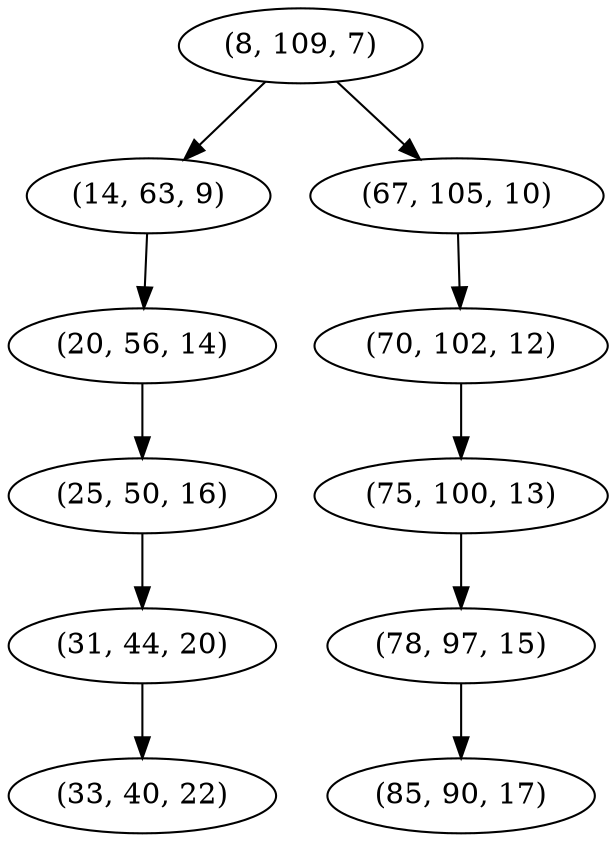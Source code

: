 digraph tree {
    "(8, 109, 7)";
    "(14, 63, 9)";
    "(20, 56, 14)";
    "(25, 50, 16)";
    "(31, 44, 20)";
    "(33, 40, 22)";
    "(67, 105, 10)";
    "(70, 102, 12)";
    "(75, 100, 13)";
    "(78, 97, 15)";
    "(85, 90, 17)";
    "(8, 109, 7)" -> "(14, 63, 9)";
    "(8, 109, 7)" -> "(67, 105, 10)";
    "(14, 63, 9)" -> "(20, 56, 14)";
    "(20, 56, 14)" -> "(25, 50, 16)";
    "(25, 50, 16)" -> "(31, 44, 20)";
    "(31, 44, 20)" -> "(33, 40, 22)";
    "(67, 105, 10)" -> "(70, 102, 12)";
    "(70, 102, 12)" -> "(75, 100, 13)";
    "(75, 100, 13)" -> "(78, 97, 15)";
    "(78, 97, 15)" -> "(85, 90, 17)";
}
